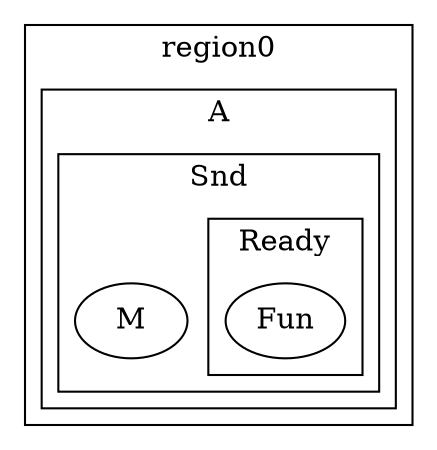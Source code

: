 graph testG {
	subgraph cluster {
		label=region0
		subgraph cluster {
			label=A
			subgraph cluster {
				label=Snd
				M
				subgraph cluster {
					label=Ready
					Fun
				}
			}
		}
	}
}
